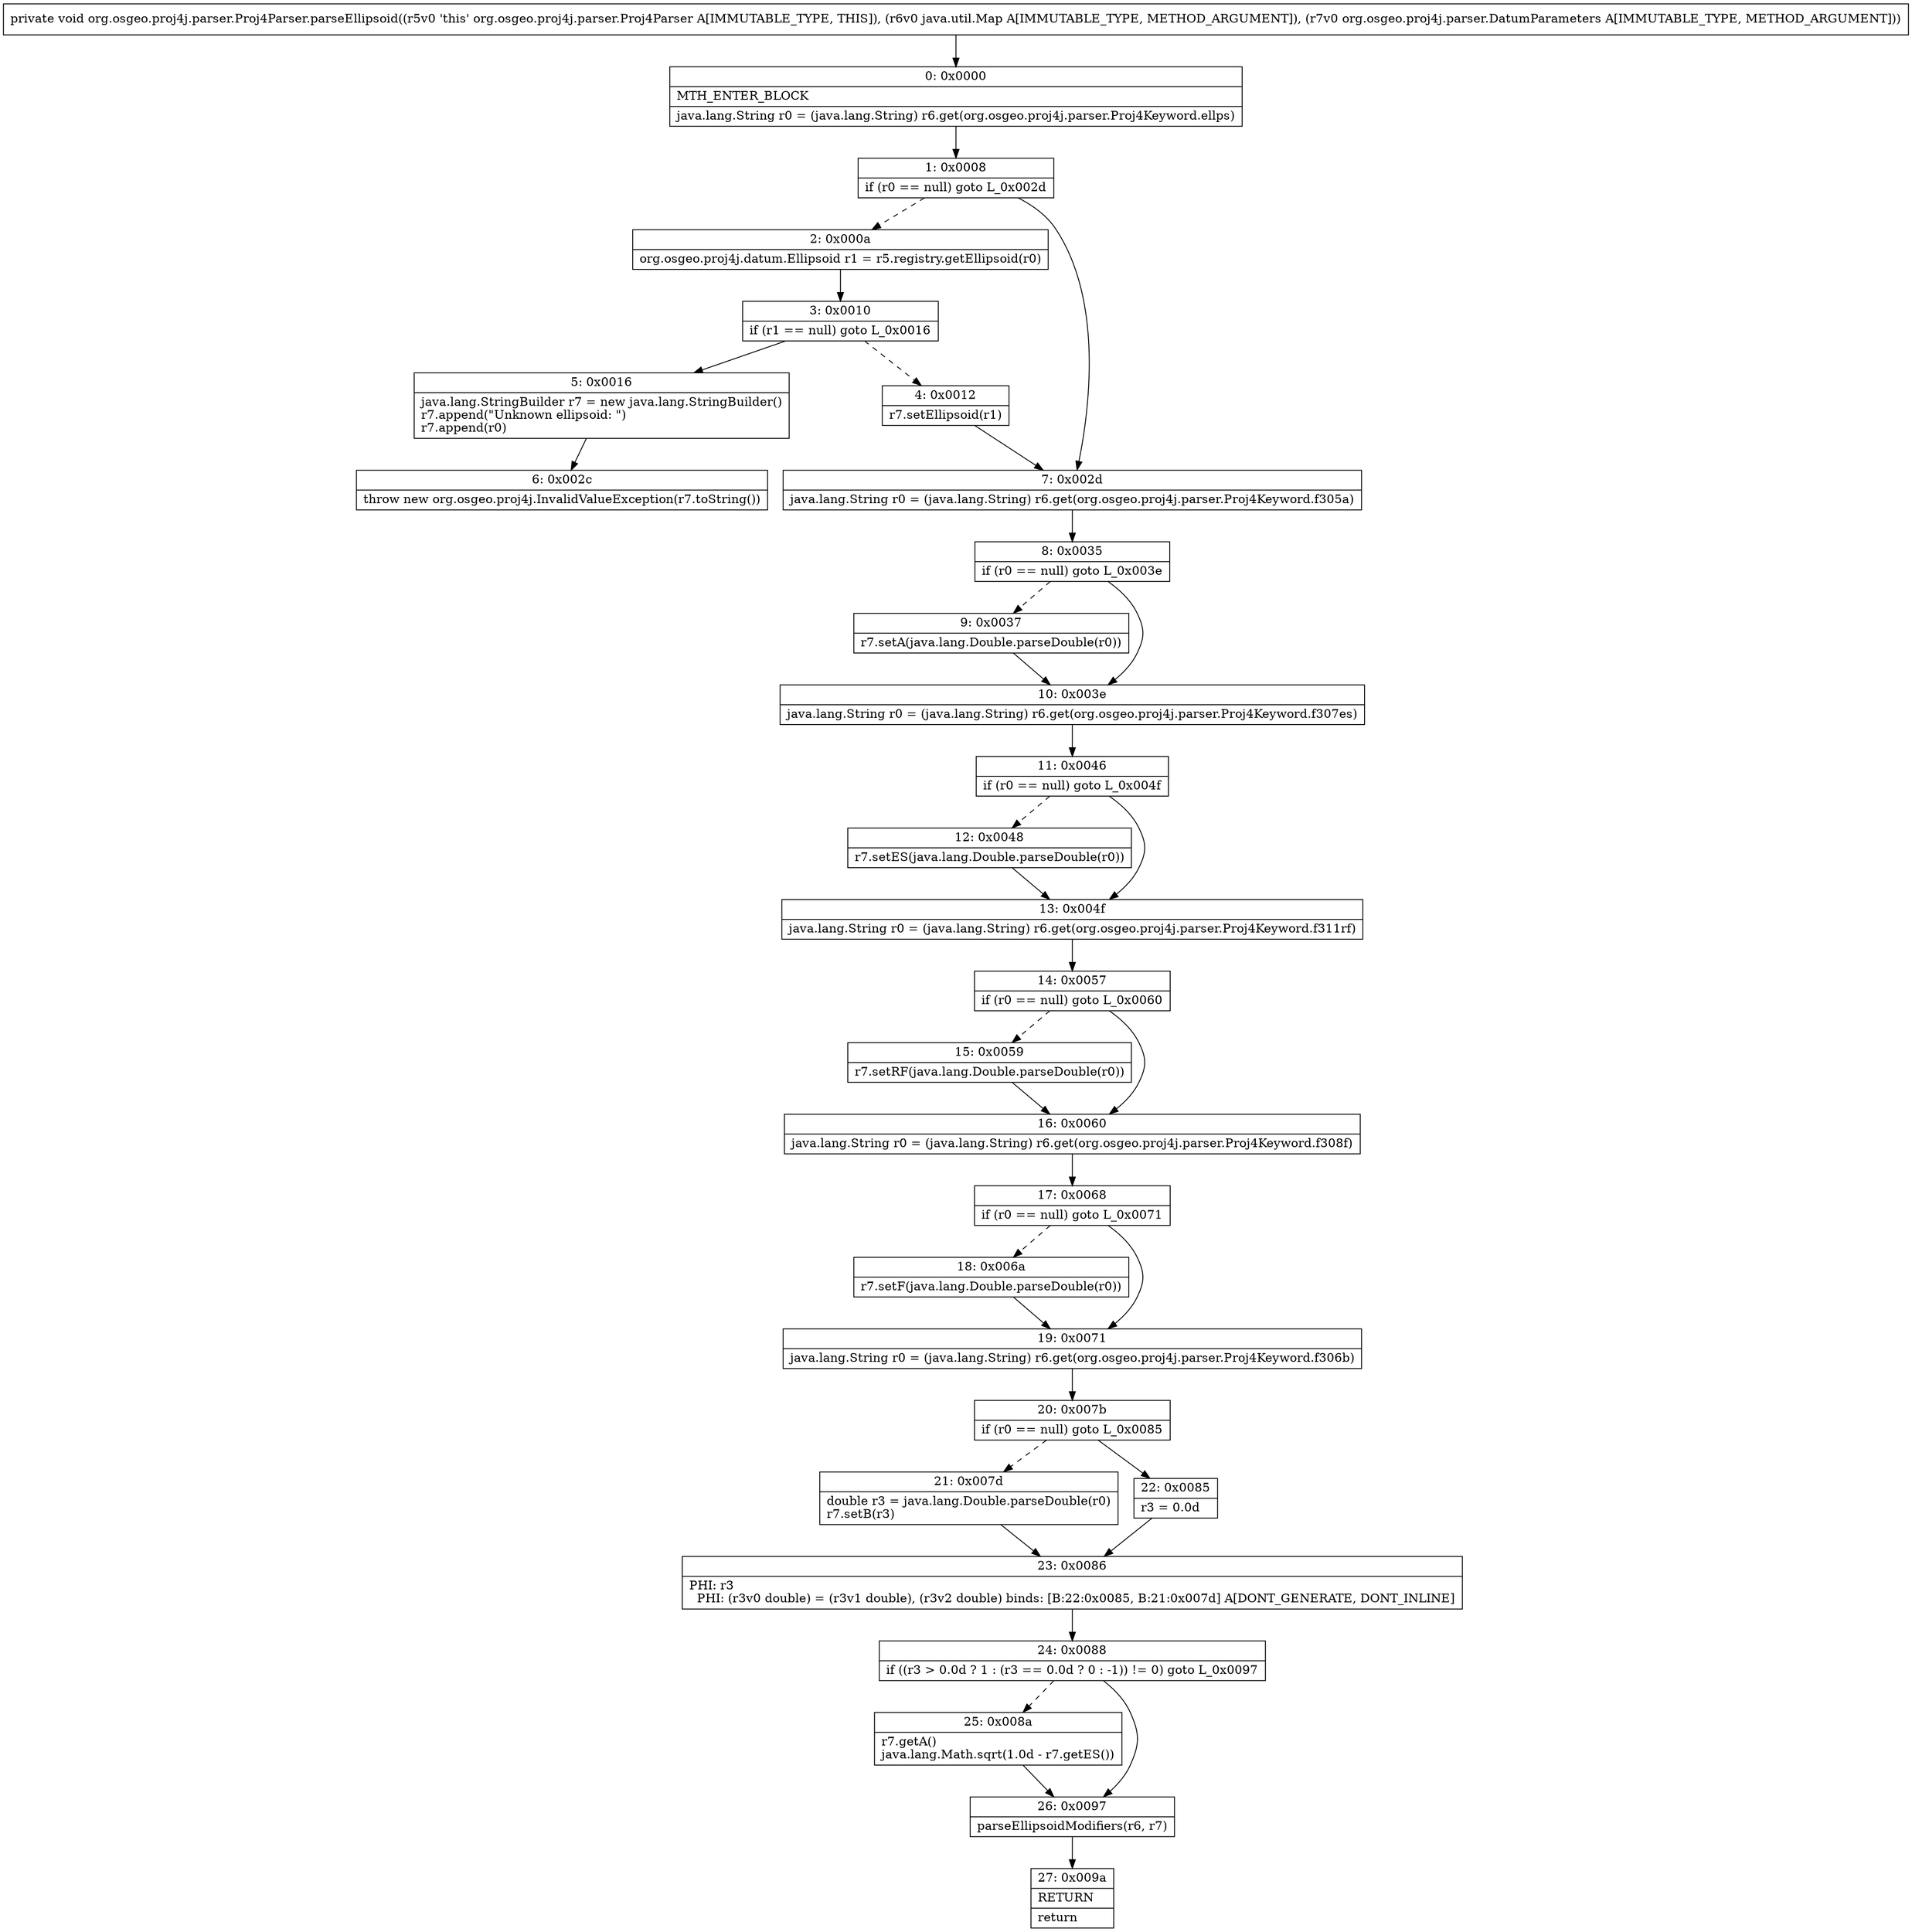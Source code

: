 digraph "CFG fororg.osgeo.proj4j.parser.Proj4Parser.parseEllipsoid(Ljava\/util\/Map;Lorg\/osgeo\/proj4j\/parser\/DatumParameters;)V" {
Node_0 [shape=record,label="{0\:\ 0x0000|MTH_ENTER_BLOCK\l|java.lang.String r0 = (java.lang.String) r6.get(org.osgeo.proj4j.parser.Proj4Keyword.ellps)\l}"];
Node_1 [shape=record,label="{1\:\ 0x0008|if (r0 == null) goto L_0x002d\l}"];
Node_2 [shape=record,label="{2\:\ 0x000a|org.osgeo.proj4j.datum.Ellipsoid r1 = r5.registry.getEllipsoid(r0)\l}"];
Node_3 [shape=record,label="{3\:\ 0x0010|if (r1 == null) goto L_0x0016\l}"];
Node_4 [shape=record,label="{4\:\ 0x0012|r7.setEllipsoid(r1)\l}"];
Node_5 [shape=record,label="{5\:\ 0x0016|java.lang.StringBuilder r7 = new java.lang.StringBuilder()\lr7.append(\"Unknown ellipsoid: \")\lr7.append(r0)\l}"];
Node_6 [shape=record,label="{6\:\ 0x002c|throw new org.osgeo.proj4j.InvalidValueException(r7.toString())\l}"];
Node_7 [shape=record,label="{7\:\ 0x002d|java.lang.String r0 = (java.lang.String) r6.get(org.osgeo.proj4j.parser.Proj4Keyword.f305a)\l}"];
Node_8 [shape=record,label="{8\:\ 0x0035|if (r0 == null) goto L_0x003e\l}"];
Node_9 [shape=record,label="{9\:\ 0x0037|r7.setA(java.lang.Double.parseDouble(r0))\l}"];
Node_10 [shape=record,label="{10\:\ 0x003e|java.lang.String r0 = (java.lang.String) r6.get(org.osgeo.proj4j.parser.Proj4Keyword.f307es)\l}"];
Node_11 [shape=record,label="{11\:\ 0x0046|if (r0 == null) goto L_0x004f\l}"];
Node_12 [shape=record,label="{12\:\ 0x0048|r7.setES(java.lang.Double.parseDouble(r0))\l}"];
Node_13 [shape=record,label="{13\:\ 0x004f|java.lang.String r0 = (java.lang.String) r6.get(org.osgeo.proj4j.parser.Proj4Keyword.f311rf)\l}"];
Node_14 [shape=record,label="{14\:\ 0x0057|if (r0 == null) goto L_0x0060\l}"];
Node_15 [shape=record,label="{15\:\ 0x0059|r7.setRF(java.lang.Double.parseDouble(r0))\l}"];
Node_16 [shape=record,label="{16\:\ 0x0060|java.lang.String r0 = (java.lang.String) r6.get(org.osgeo.proj4j.parser.Proj4Keyword.f308f)\l}"];
Node_17 [shape=record,label="{17\:\ 0x0068|if (r0 == null) goto L_0x0071\l}"];
Node_18 [shape=record,label="{18\:\ 0x006a|r7.setF(java.lang.Double.parseDouble(r0))\l}"];
Node_19 [shape=record,label="{19\:\ 0x0071|java.lang.String r0 = (java.lang.String) r6.get(org.osgeo.proj4j.parser.Proj4Keyword.f306b)\l}"];
Node_20 [shape=record,label="{20\:\ 0x007b|if (r0 == null) goto L_0x0085\l}"];
Node_21 [shape=record,label="{21\:\ 0x007d|double r3 = java.lang.Double.parseDouble(r0)\lr7.setB(r3)\l}"];
Node_22 [shape=record,label="{22\:\ 0x0085|r3 = 0.0d\l}"];
Node_23 [shape=record,label="{23\:\ 0x0086|PHI: r3 \l  PHI: (r3v0 double) = (r3v1 double), (r3v2 double) binds: [B:22:0x0085, B:21:0x007d] A[DONT_GENERATE, DONT_INLINE]\l}"];
Node_24 [shape=record,label="{24\:\ 0x0088|if ((r3 \> 0.0d ? 1 : (r3 == 0.0d ? 0 : \-1)) != 0) goto L_0x0097\l}"];
Node_25 [shape=record,label="{25\:\ 0x008a|r7.getA()\ljava.lang.Math.sqrt(1.0d \- r7.getES())\l}"];
Node_26 [shape=record,label="{26\:\ 0x0097|parseEllipsoidModifiers(r6, r7)\l}"];
Node_27 [shape=record,label="{27\:\ 0x009a|RETURN\l|return\l}"];
MethodNode[shape=record,label="{private void org.osgeo.proj4j.parser.Proj4Parser.parseEllipsoid((r5v0 'this' org.osgeo.proj4j.parser.Proj4Parser A[IMMUTABLE_TYPE, THIS]), (r6v0 java.util.Map A[IMMUTABLE_TYPE, METHOD_ARGUMENT]), (r7v0 org.osgeo.proj4j.parser.DatumParameters A[IMMUTABLE_TYPE, METHOD_ARGUMENT])) }"];
MethodNode -> Node_0;
Node_0 -> Node_1;
Node_1 -> Node_2[style=dashed];
Node_1 -> Node_7;
Node_2 -> Node_3;
Node_3 -> Node_4[style=dashed];
Node_3 -> Node_5;
Node_4 -> Node_7;
Node_5 -> Node_6;
Node_7 -> Node_8;
Node_8 -> Node_9[style=dashed];
Node_8 -> Node_10;
Node_9 -> Node_10;
Node_10 -> Node_11;
Node_11 -> Node_12[style=dashed];
Node_11 -> Node_13;
Node_12 -> Node_13;
Node_13 -> Node_14;
Node_14 -> Node_15[style=dashed];
Node_14 -> Node_16;
Node_15 -> Node_16;
Node_16 -> Node_17;
Node_17 -> Node_18[style=dashed];
Node_17 -> Node_19;
Node_18 -> Node_19;
Node_19 -> Node_20;
Node_20 -> Node_21[style=dashed];
Node_20 -> Node_22;
Node_21 -> Node_23;
Node_22 -> Node_23;
Node_23 -> Node_24;
Node_24 -> Node_25[style=dashed];
Node_24 -> Node_26;
Node_25 -> Node_26;
Node_26 -> Node_27;
}

